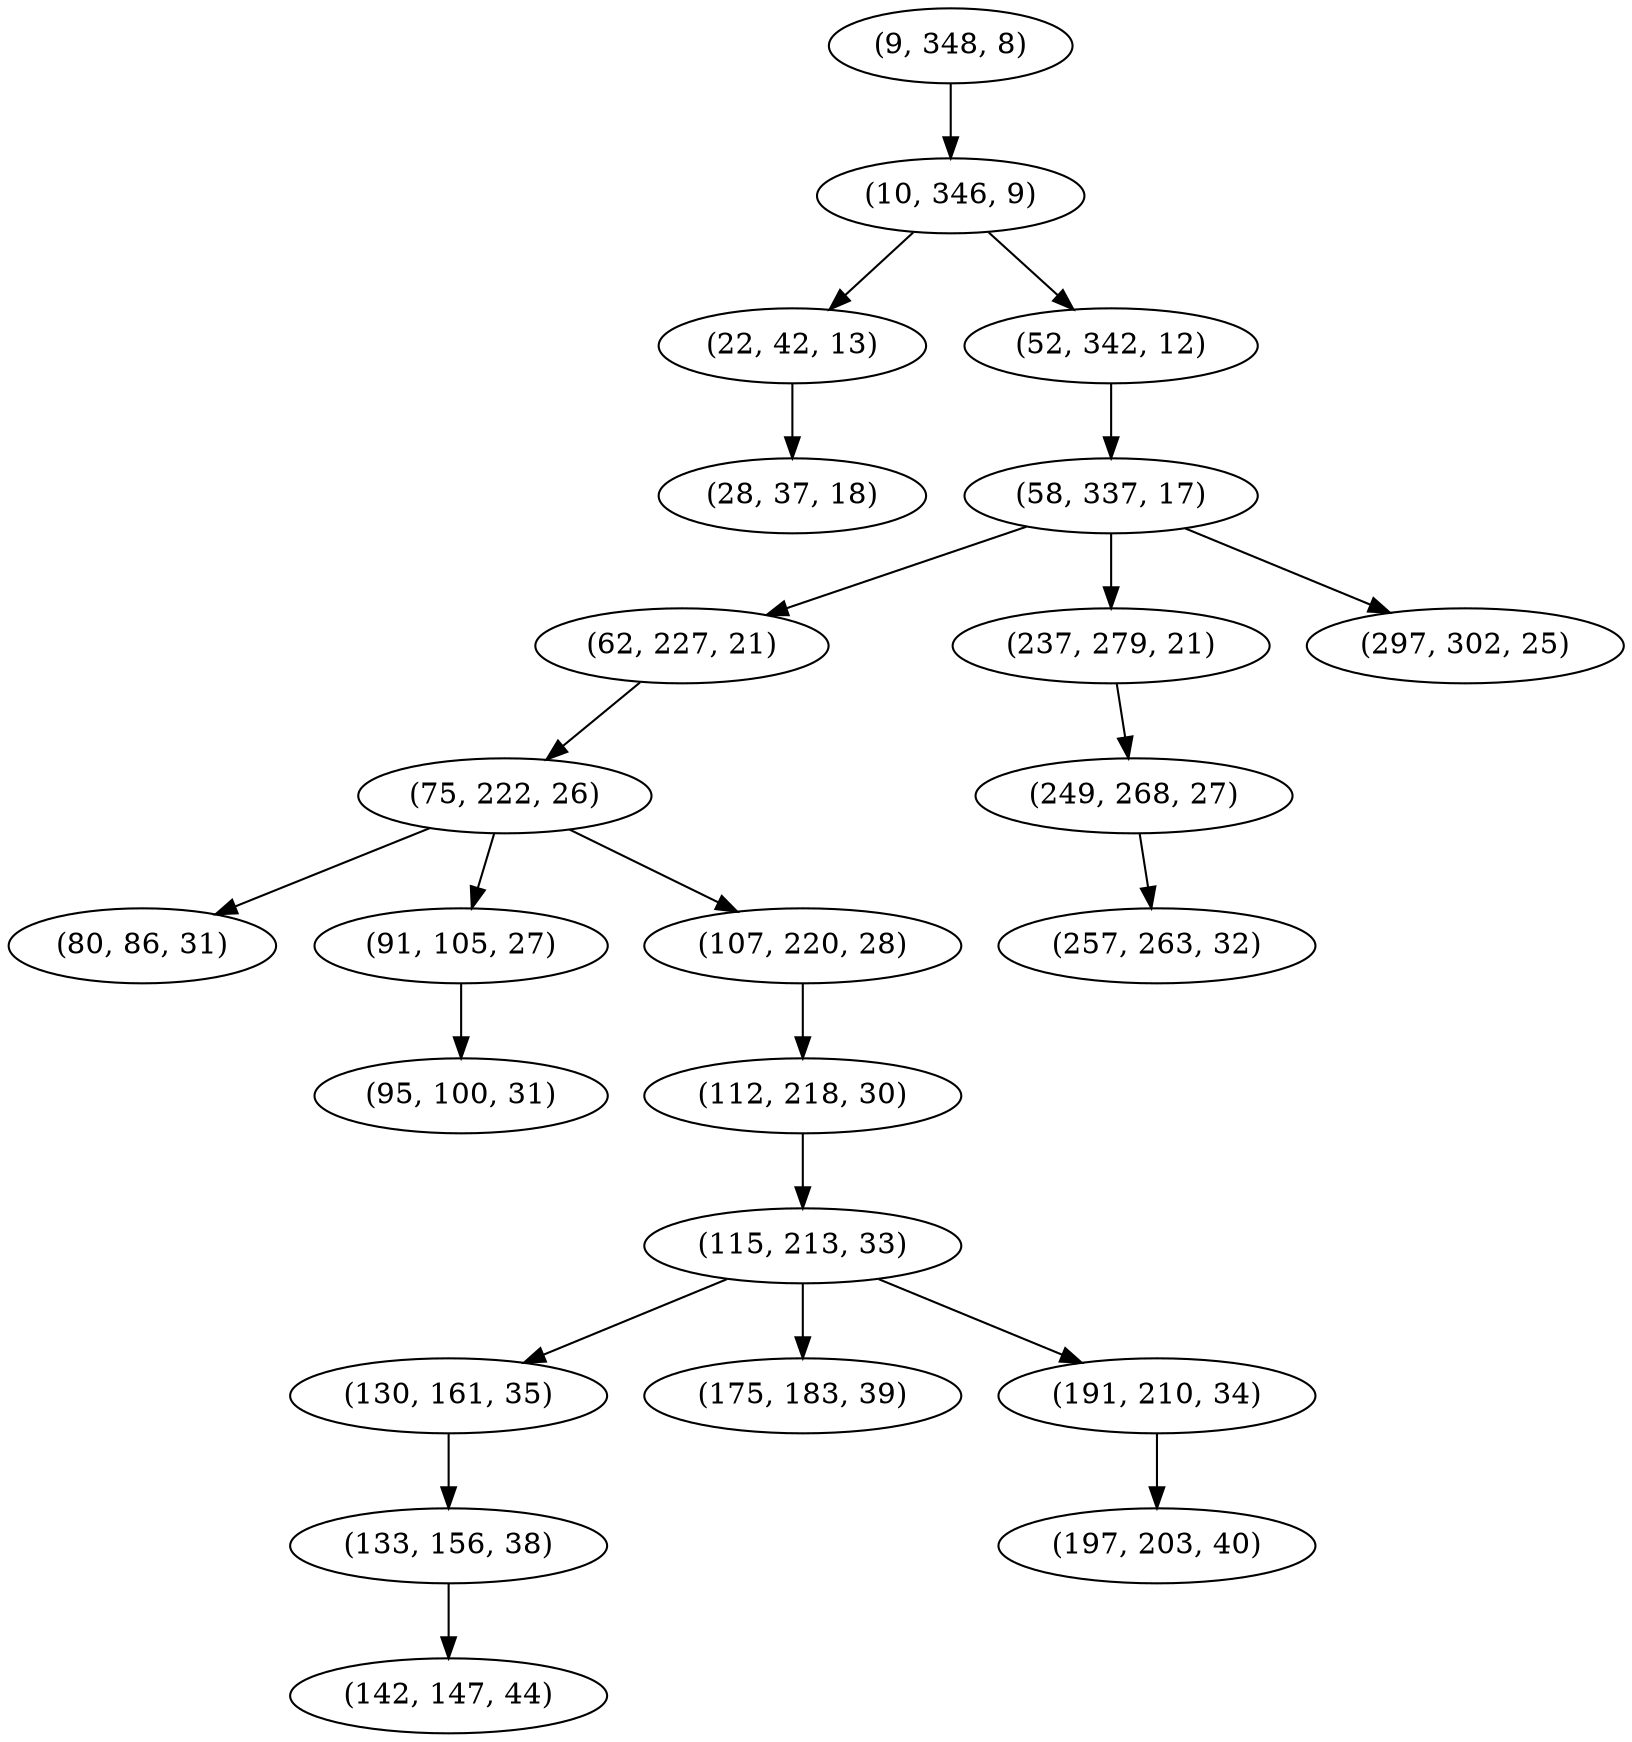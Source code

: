 digraph tree {
    "(9, 348, 8)";
    "(10, 346, 9)";
    "(22, 42, 13)";
    "(28, 37, 18)";
    "(52, 342, 12)";
    "(58, 337, 17)";
    "(62, 227, 21)";
    "(75, 222, 26)";
    "(80, 86, 31)";
    "(91, 105, 27)";
    "(95, 100, 31)";
    "(107, 220, 28)";
    "(112, 218, 30)";
    "(115, 213, 33)";
    "(130, 161, 35)";
    "(133, 156, 38)";
    "(142, 147, 44)";
    "(175, 183, 39)";
    "(191, 210, 34)";
    "(197, 203, 40)";
    "(237, 279, 21)";
    "(249, 268, 27)";
    "(257, 263, 32)";
    "(297, 302, 25)";
    "(9, 348, 8)" -> "(10, 346, 9)";
    "(10, 346, 9)" -> "(22, 42, 13)";
    "(10, 346, 9)" -> "(52, 342, 12)";
    "(22, 42, 13)" -> "(28, 37, 18)";
    "(52, 342, 12)" -> "(58, 337, 17)";
    "(58, 337, 17)" -> "(62, 227, 21)";
    "(58, 337, 17)" -> "(237, 279, 21)";
    "(58, 337, 17)" -> "(297, 302, 25)";
    "(62, 227, 21)" -> "(75, 222, 26)";
    "(75, 222, 26)" -> "(80, 86, 31)";
    "(75, 222, 26)" -> "(91, 105, 27)";
    "(75, 222, 26)" -> "(107, 220, 28)";
    "(91, 105, 27)" -> "(95, 100, 31)";
    "(107, 220, 28)" -> "(112, 218, 30)";
    "(112, 218, 30)" -> "(115, 213, 33)";
    "(115, 213, 33)" -> "(130, 161, 35)";
    "(115, 213, 33)" -> "(175, 183, 39)";
    "(115, 213, 33)" -> "(191, 210, 34)";
    "(130, 161, 35)" -> "(133, 156, 38)";
    "(133, 156, 38)" -> "(142, 147, 44)";
    "(191, 210, 34)" -> "(197, 203, 40)";
    "(237, 279, 21)" -> "(249, 268, 27)";
    "(249, 268, 27)" -> "(257, 263, 32)";
}
